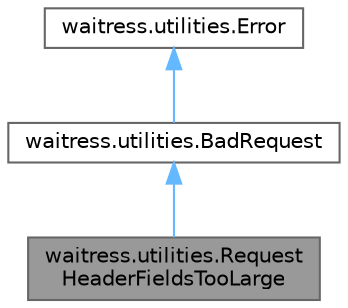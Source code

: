 digraph "waitress.utilities.RequestHeaderFieldsTooLarge"
{
 // LATEX_PDF_SIZE
  bgcolor="transparent";
  edge [fontname=Helvetica,fontsize=10,labelfontname=Helvetica,labelfontsize=10];
  node [fontname=Helvetica,fontsize=10,shape=box,height=0.2,width=0.4];
  Node1 [id="Node000001",label="waitress.utilities.Request\lHeaderFieldsTooLarge",height=0.2,width=0.4,color="gray40", fillcolor="grey60", style="filled", fontcolor="black",tooltip=" "];
  Node2 -> Node1 [id="edge1_Node000001_Node000002",dir="back",color="steelblue1",style="solid",tooltip=" "];
  Node2 [id="Node000002",label="waitress.utilities.BadRequest",height=0.2,width=0.4,color="gray40", fillcolor="white", style="filled",URL="$classwaitress_1_1utilities_1_1_bad_request.html",tooltip=" "];
  Node3 -> Node2 [id="edge2_Node000002_Node000003",dir="back",color="steelblue1",style="solid",tooltip=" "];
  Node3 [id="Node000003",label="waitress.utilities.Error",height=0.2,width=0.4,color="gray40", fillcolor="white", style="filled",URL="$classwaitress_1_1utilities_1_1_error.html",tooltip=" "];
}
